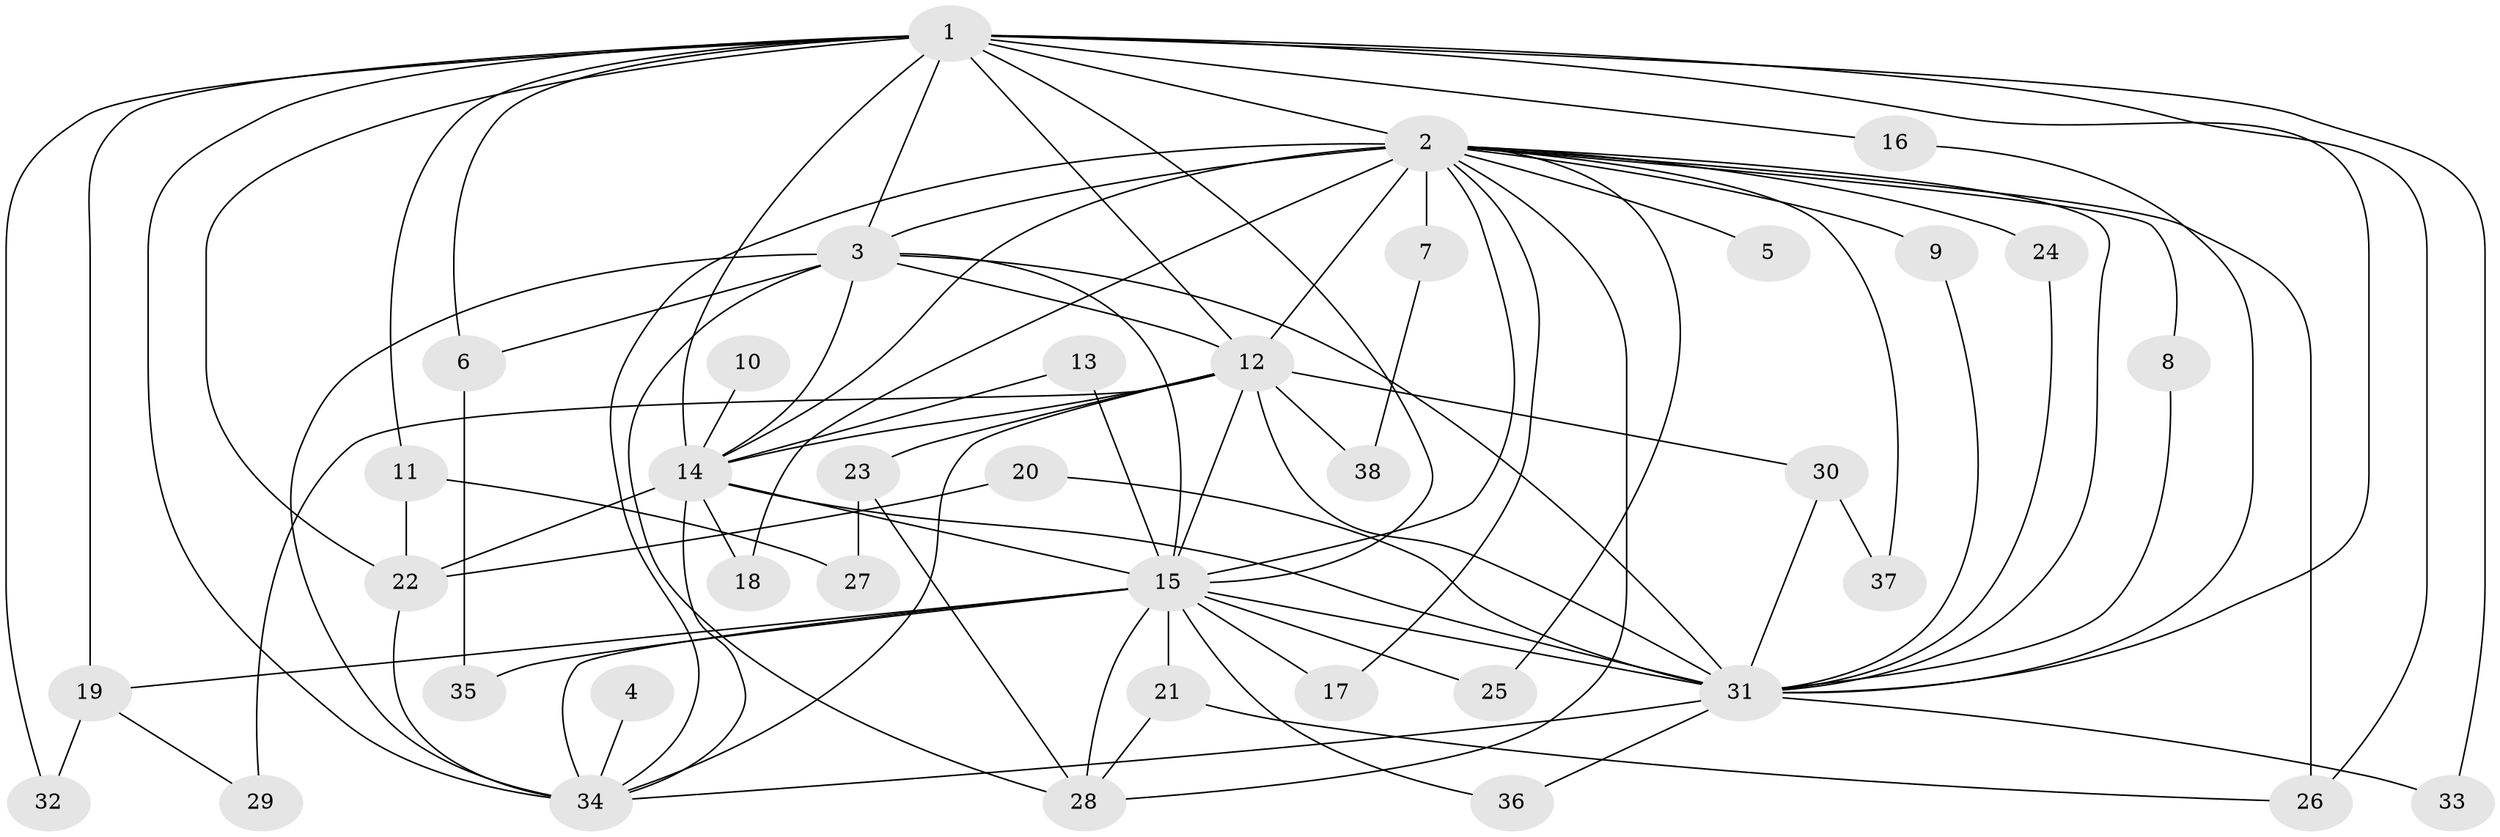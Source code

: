 // original degree distribution, {18: 0.03773584905660377, 13: 0.018867924528301886, 15: 0.05660377358490566, 20: 0.03773584905660377, 10: 0.018867924528301886, 12: 0.018867924528301886, 2: 0.5660377358490566, 3: 0.16981132075471697, 5: 0.05660377358490566, 4: 0.018867924528301886}
// Generated by graph-tools (version 1.1) at 2025/36/03/04/25 23:36:26]
// undirected, 38 vertices, 87 edges
graph export_dot {
  node [color=gray90,style=filled];
  1;
  2;
  3;
  4;
  5;
  6;
  7;
  8;
  9;
  10;
  11;
  12;
  13;
  14;
  15;
  16;
  17;
  18;
  19;
  20;
  21;
  22;
  23;
  24;
  25;
  26;
  27;
  28;
  29;
  30;
  31;
  32;
  33;
  34;
  35;
  36;
  37;
  38;
  1 -- 2 [weight=2.0];
  1 -- 3 [weight=2.0];
  1 -- 6 [weight=1.0];
  1 -- 11 [weight=1.0];
  1 -- 12 [weight=1.0];
  1 -- 14 [weight=1.0];
  1 -- 15 [weight=2.0];
  1 -- 16 [weight=1.0];
  1 -- 19 [weight=1.0];
  1 -- 22 [weight=1.0];
  1 -- 26 [weight=1.0];
  1 -- 31 [weight=1.0];
  1 -- 32 [weight=1.0];
  1 -- 33 [weight=1.0];
  1 -- 34 [weight=1.0];
  2 -- 3 [weight=4.0];
  2 -- 5 [weight=2.0];
  2 -- 7 [weight=2.0];
  2 -- 8 [weight=1.0];
  2 -- 9 [weight=1.0];
  2 -- 12 [weight=3.0];
  2 -- 14 [weight=3.0];
  2 -- 15 [weight=2.0];
  2 -- 17 [weight=1.0];
  2 -- 18 [weight=1.0];
  2 -- 24 [weight=2.0];
  2 -- 25 [weight=1.0];
  2 -- 26 [weight=1.0];
  2 -- 28 [weight=1.0];
  2 -- 31 [weight=2.0];
  2 -- 34 [weight=2.0];
  2 -- 37 [weight=2.0];
  3 -- 6 [weight=1.0];
  3 -- 12 [weight=2.0];
  3 -- 14 [weight=2.0];
  3 -- 15 [weight=2.0];
  3 -- 28 [weight=1.0];
  3 -- 31 [weight=3.0];
  3 -- 34 [weight=3.0];
  4 -- 34 [weight=1.0];
  6 -- 35 [weight=1.0];
  7 -- 38 [weight=1.0];
  8 -- 31 [weight=1.0];
  9 -- 31 [weight=1.0];
  10 -- 14 [weight=1.0];
  11 -- 22 [weight=1.0];
  11 -- 27 [weight=1.0];
  12 -- 14 [weight=1.0];
  12 -- 15 [weight=1.0];
  12 -- 23 [weight=1.0];
  12 -- 29 [weight=1.0];
  12 -- 30 [weight=2.0];
  12 -- 31 [weight=1.0];
  12 -- 34 [weight=1.0];
  12 -- 38 [weight=1.0];
  13 -- 14 [weight=1.0];
  13 -- 15 [weight=1.0];
  14 -- 15 [weight=1.0];
  14 -- 18 [weight=1.0];
  14 -- 22 [weight=1.0];
  14 -- 31 [weight=1.0];
  14 -- 34 [weight=1.0];
  15 -- 17 [weight=1.0];
  15 -- 19 [weight=1.0];
  15 -- 21 [weight=1.0];
  15 -- 25 [weight=1.0];
  15 -- 28 [weight=1.0];
  15 -- 31 [weight=1.0];
  15 -- 34 [weight=1.0];
  15 -- 35 [weight=2.0];
  15 -- 36 [weight=1.0];
  16 -- 31 [weight=1.0];
  19 -- 29 [weight=1.0];
  19 -- 32 [weight=1.0];
  20 -- 22 [weight=1.0];
  20 -- 31 [weight=1.0];
  21 -- 26 [weight=1.0];
  21 -- 28 [weight=1.0];
  22 -- 34 [weight=1.0];
  23 -- 27 [weight=1.0];
  23 -- 28 [weight=1.0];
  24 -- 31 [weight=1.0];
  30 -- 31 [weight=1.0];
  30 -- 37 [weight=1.0];
  31 -- 33 [weight=1.0];
  31 -- 34 [weight=1.0];
  31 -- 36 [weight=1.0];
}
